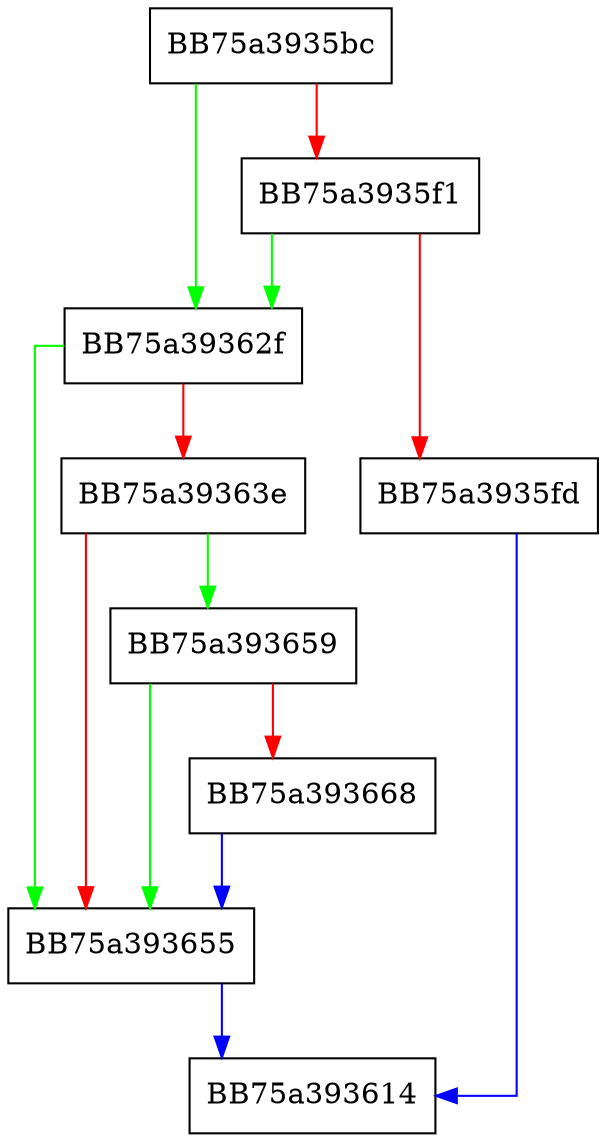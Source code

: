 digraph removeFile {
  node [shape="box"];
  graph [splines=ortho];
  BB75a3935bc -> BB75a39362f [color="green"];
  BB75a3935bc -> BB75a3935f1 [color="red"];
  BB75a3935f1 -> BB75a39362f [color="green"];
  BB75a3935f1 -> BB75a3935fd [color="red"];
  BB75a3935fd -> BB75a393614 [color="blue"];
  BB75a39362f -> BB75a393655 [color="green"];
  BB75a39362f -> BB75a39363e [color="red"];
  BB75a39363e -> BB75a393659 [color="green"];
  BB75a39363e -> BB75a393655 [color="red"];
  BB75a393655 -> BB75a393614 [color="blue"];
  BB75a393659 -> BB75a393655 [color="green"];
  BB75a393659 -> BB75a393668 [color="red"];
  BB75a393668 -> BB75a393655 [color="blue"];
}